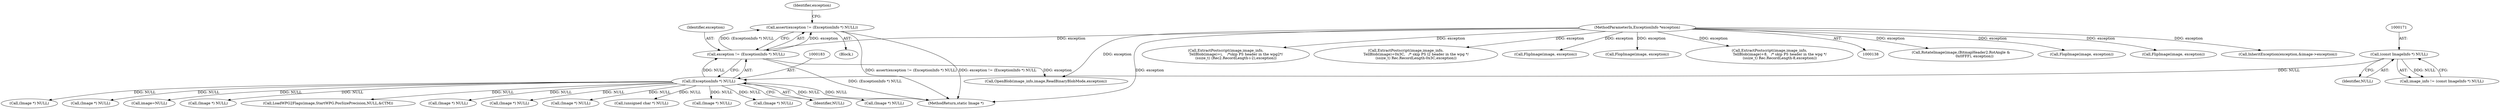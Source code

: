 digraph "0_ImageMagick_f6e9d0d9955e85bdd7540b251cd50d598dacc5e6_75@API" {
"1000179" [label="(Call,assert(exception != (ExceptionInfo *) NULL))"];
"1000180" [label="(Call,exception != (ExceptionInfo *) NULL)"];
"1000140" [label="(MethodParameterIn,ExceptionInfo *exception)"];
"1000182" [label="(Call,(ExceptionInfo *) NULL)"];
"1000170" [label="(Call,(const ImageInfo *) NULL)"];
"1000205" [label="(Call,OpenBlob(image_info,image,ReadBinaryBlobMode,exception))"];
"1000168" [label="(Call,image_info != (const ImageInfo *) NULL)"];
"1000220" [label="(Call,(Image *) NULL)"];
"1001836" [label="(Call,image=NULL)"];
"1001074" [label="(Call,(Image *) NULL)"];
"1001914" [label="(MethodReturn,static Image *)"];
"1001100" [label="(Call,RotateImage(image,(BitmapHeader2.RotAngle &\n                        0x0FFF), exception))"];
"1001647" [label="(Call,FlopImage(image, exception))"];
"1001068" [label="(Call,FlipImage(image, exception))"];
"1000182" [label="(Call,(ExceptionInfo *) NULL)"];
"1001780" [label="(Call,LoadWPG2Flags(image,StartWPG.PosSizePrecision,NULL,&CTM))"];
"1001653" [label="(Call,(Image *) NULL)"];
"1000179" [label="(Call,assert(exception != (ExceptionInfo *) NULL))"];
"1000170" [label="(Call,(const ImageInfo *) NULL)"];
"1001721" [label="(Call,(Image *) NULL)"];
"1000140" [label="(MethodParameterIn,ExceptionInfo *exception)"];
"1001813" [label="(Call,InheritException(exception,&image->exception))"];
"1001692" [label="(Call,(Image *) NULL)"];
"1001582" [label="(Call,(unsigned char *) NULL)"];
"1000180" [label="(Call,exception != (ExceptionInfo *) NULL)"];
"1000181" [label="(Identifier,exception)"];
"1001842" [label="(Call,(Image *) NULL)"];
"1001759" [label="(Call,ExtractPostscript(image,image_info,\n                  TellBlob(image)+i,    /*skip PS header in the wpg2*/\n                  (ssize_t) (Rec2.RecordLength-i-2),exception))"];
"1000141" [label="(Block,)"];
"1001172" [label="(Call,ExtractPostscript(image,image_info,\n                  TellBlob(image)+0x3C,   /* skip PS l2 header in the wpg */\n                  (ssize_t) Rec.RecordLength-0x3C,exception))"];
"1001140" [label="(Call,(Image *) NULL)"];
"1001686" [label="(Call,FlipImage(image, exception))"];
"1000184" [label="(Identifier,NULL)"];
"1001036" [label="(Call,FlopImage(image, exception))"];
"1000574" [label="(Call,ExtractPostscript(image,image_info,\n                  TellBlob(image)+8,   /* skip PS header in the wpg */\n                  (ssize_t) Rec.RecordLength-8,exception))"];
"1001042" [label="(Call,(Image *) NULL)"];
"1001111" [label="(Call,(Image *) NULL)"];
"1000188" [label="(Identifier,exception)"];
"1000172" [label="(Identifier,NULL)"];
"1000179" -> "1000141"  [label="AST: "];
"1000179" -> "1000180"  [label="CFG: "];
"1000180" -> "1000179"  [label="AST: "];
"1000188" -> "1000179"  [label="CFG: "];
"1000179" -> "1001914"  [label="DDG: assert(exception != (ExceptionInfo *) NULL)"];
"1000179" -> "1001914"  [label="DDG: exception != (ExceptionInfo *) NULL"];
"1000180" -> "1000179"  [label="DDG: exception"];
"1000180" -> "1000179"  [label="DDG: (ExceptionInfo *) NULL"];
"1000180" -> "1000182"  [label="CFG: "];
"1000181" -> "1000180"  [label="AST: "];
"1000182" -> "1000180"  [label="AST: "];
"1000180" -> "1001914"  [label="DDG: (ExceptionInfo *) NULL"];
"1000140" -> "1000180"  [label="DDG: exception"];
"1000182" -> "1000180"  [label="DDG: NULL"];
"1000180" -> "1000205"  [label="DDG: exception"];
"1000140" -> "1000138"  [label="AST: "];
"1000140" -> "1001914"  [label="DDG: exception"];
"1000140" -> "1000205"  [label="DDG: exception"];
"1000140" -> "1000574"  [label="DDG: exception"];
"1000140" -> "1001036"  [label="DDG: exception"];
"1000140" -> "1001068"  [label="DDG: exception"];
"1000140" -> "1001100"  [label="DDG: exception"];
"1000140" -> "1001172"  [label="DDG: exception"];
"1000140" -> "1001647"  [label="DDG: exception"];
"1000140" -> "1001686"  [label="DDG: exception"];
"1000140" -> "1001759"  [label="DDG: exception"];
"1000140" -> "1001813"  [label="DDG: exception"];
"1000182" -> "1000184"  [label="CFG: "];
"1000183" -> "1000182"  [label="AST: "];
"1000184" -> "1000182"  [label="AST: "];
"1000182" -> "1001914"  [label="DDG: NULL"];
"1000170" -> "1000182"  [label="DDG: NULL"];
"1000182" -> "1000220"  [label="DDG: NULL"];
"1000182" -> "1001042"  [label="DDG: NULL"];
"1000182" -> "1001074"  [label="DDG: NULL"];
"1000182" -> "1001111"  [label="DDG: NULL"];
"1000182" -> "1001140"  [label="DDG: NULL"];
"1000182" -> "1001582"  [label="DDG: NULL"];
"1000182" -> "1001653"  [label="DDG: NULL"];
"1000182" -> "1001692"  [label="DDG: NULL"];
"1000182" -> "1001721"  [label="DDG: NULL"];
"1000182" -> "1001780"  [label="DDG: NULL"];
"1000182" -> "1001836"  [label="DDG: NULL"];
"1000182" -> "1001842"  [label="DDG: NULL"];
"1000170" -> "1000168"  [label="AST: "];
"1000170" -> "1000172"  [label="CFG: "];
"1000171" -> "1000170"  [label="AST: "];
"1000172" -> "1000170"  [label="AST: "];
"1000168" -> "1000170"  [label="CFG: "];
"1000170" -> "1000168"  [label="DDG: NULL"];
}
